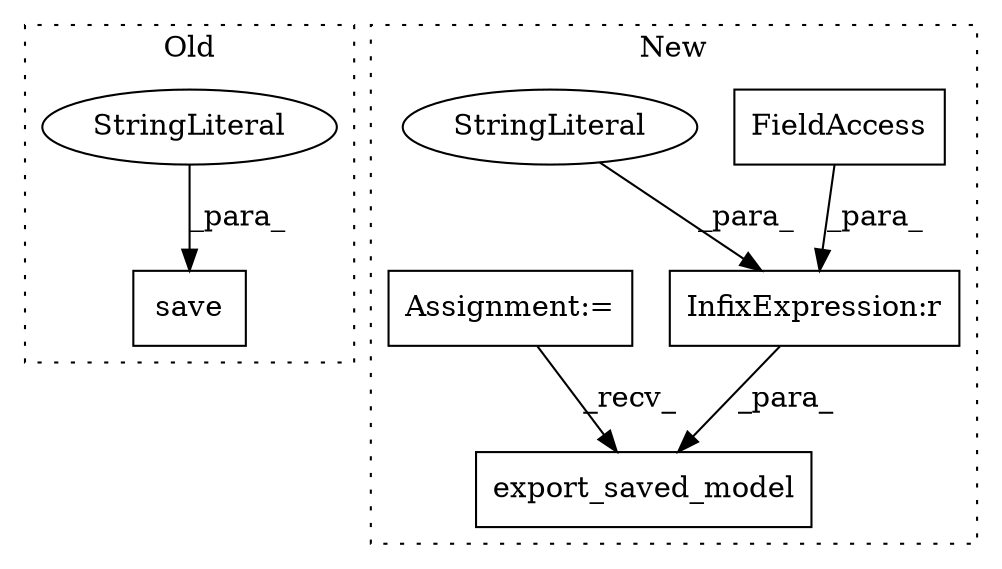 digraph G {
subgraph cluster0 {
1 [label="save" a="32" s="3109,3129" l="5,1" shape="box"];
5 [label="StringLiteral" a="45" s="3125" l="4" shape="ellipse"];
label = "Old";
style="dotted";
}
subgraph cluster1 {
2 [label="export_saved_model" a="32" s="3146,3218" l="19,1" shape="box"];
3 [label="InfixExpression:r" a="27" s="3207" l="4" shape="box"];
4 [label="FieldAccess" a="22" s="3195" l="12" shape="box"];
6 [label="StringLiteral" a="45" s="3211" l="7" shape="ellipse"];
7 [label="Assignment:=" a="7" s="868" l="6" shape="box"];
label = "New";
style="dotted";
}
3 -> 2 [label="_para_"];
4 -> 3 [label="_para_"];
5 -> 1 [label="_para_"];
6 -> 3 [label="_para_"];
7 -> 2 [label="_recv_"];
}